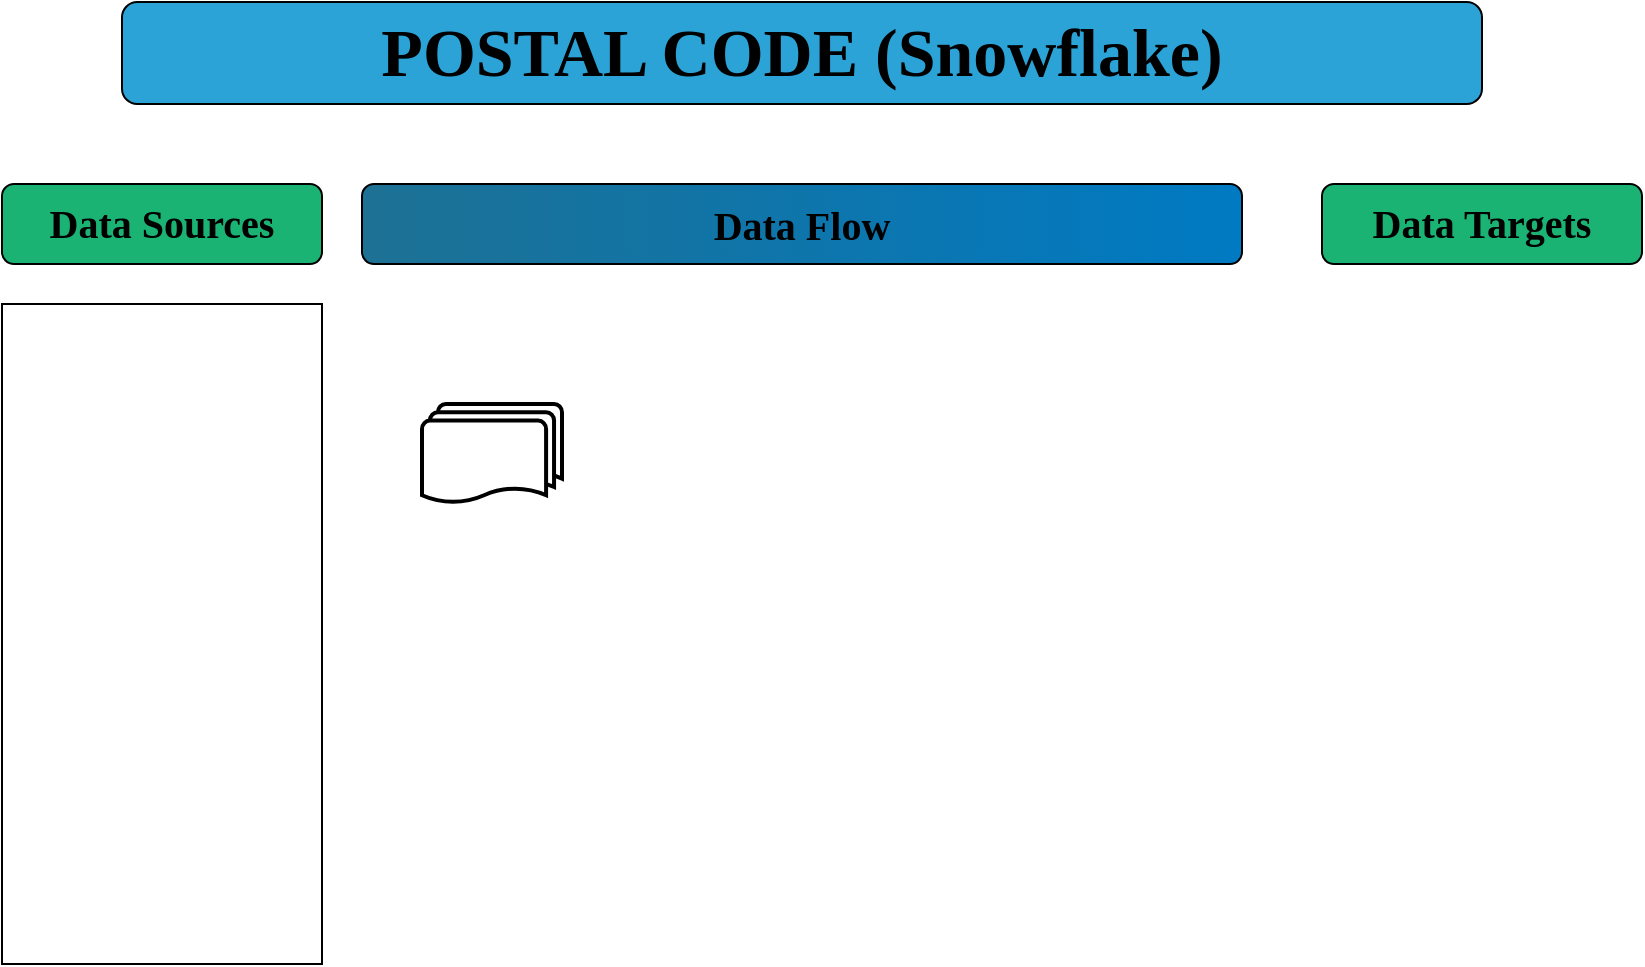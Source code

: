<mxfile version="21.6.8" type="github">
  <diagram name="Page-1" id="2YBvvXClWsGukQMizWep">
    <mxGraphModel dx="875" dy="452" grid="1" gridSize="10" guides="1" tooltips="1" connect="1" arrows="1" fold="1" page="1" pageScale="1" pageWidth="850" pageHeight="1100" math="0" shadow="0">
      <root>
        <mxCell id="0" />
        <mxCell id="1" parent="0" />
        <mxCell id="Vc_qNqWKN2TwWsNFO-2Q-2" value="&lt;font face=&quot;Tahoma&quot; style=&quot;font-size: 20px;&quot;&gt;Data Sources&lt;/font&gt;" style="rounded=1;whiteSpace=wrap;html=1;fontSize=17;fontStyle=1;fillColor=#1AB374;" vertex="1" parent="1">
          <mxGeometry x="20" y="130" width="160" height="40" as="geometry" />
        </mxCell>
        <mxCell id="Vc_qNqWKN2TwWsNFO-2Q-3" value="" style="rounded=0;whiteSpace=wrap;html=1;" vertex="1" parent="1">
          <mxGeometry x="20" y="190" width="160" height="330" as="geometry" />
        </mxCell>
        <mxCell id="Vc_qNqWKN2TwWsNFO-2Q-6" value="&lt;font face=&quot;Tahoma&quot; style=&quot;font-size: 20px;&quot;&gt;Data Targets&lt;/font&gt;" style="rounded=1;whiteSpace=wrap;html=1;fontSize=17;fontStyle=1;fillColor=#1AB374;" vertex="1" parent="1">
          <mxGeometry x="680" y="130" width="160" height="40" as="geometry" />
        </mxCell>
        <mxCell id="Vc_qNqWKN2TwWsNFO-2Q-7" value="&lt;font face=&quot;Tahoma&quot; size=&quot;1&quot; style=&quot;&quot;&gt;&lt;b style=&quot;font-size: 34px;&quot;&gt;POSTAL CODE (Snowflake)&lt;/b&gt;&lt;/font&gt;" style="rounded=1;whiteSpace=wrap;html=1;fillColor=#2BA3D6;" vertex="1" parent="1">
          <mxGeometry x="80" y="39" width="680" height="51" as="geometry" />
        </mxCell>
        <mxCell id="Vc_qNqWKN2TwWsNFO-2Q-8" value="&lt;font style=&quot;font-size: 20px;&quot; face=&quot;Tahoma&quot;&gt;&lt;b&gt;Data Flow&lt;/b&gt;&lt;/font&gt;" style="rounded=1;whiteSpace=wrap;html=1;fillColor=#007AC3;gradientColor=#1D7194;gradientDirection=west;" vertex="1" parent="1">
          <mxGeometry x="200" y="130" width="440" height="40" as="geometry" />
        </mxCell>
        <mxCell id="Vc_qNqWKN2TwWsNFO-2Q-10" value="" style="strokeWidth=2;html=1;shape=mxgraph.flowchart.multi-document;whiteSpace=wrap;" vertex="1" parent="1">
          <mxGeometry x="230" y="240" width="70" height="50" as="geometry" />
        </mxCell>
      </root>
    </mxGraphModel>
  </diagram>
</mxfile>
